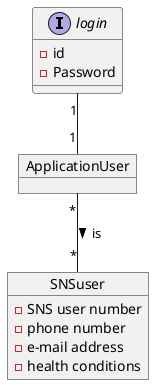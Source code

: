 @startuml
'https://plantuml.com/class-diagram

interface login{
-id
-Password
}
object SNSuser{
-SNS user number
-phone number
-e-mail address
-health conditions
}
object ApplicationUser

ApplicationUser"*" -- "*"SNSuser: > is
login"1"--"1"ApplicationUser

@enduml